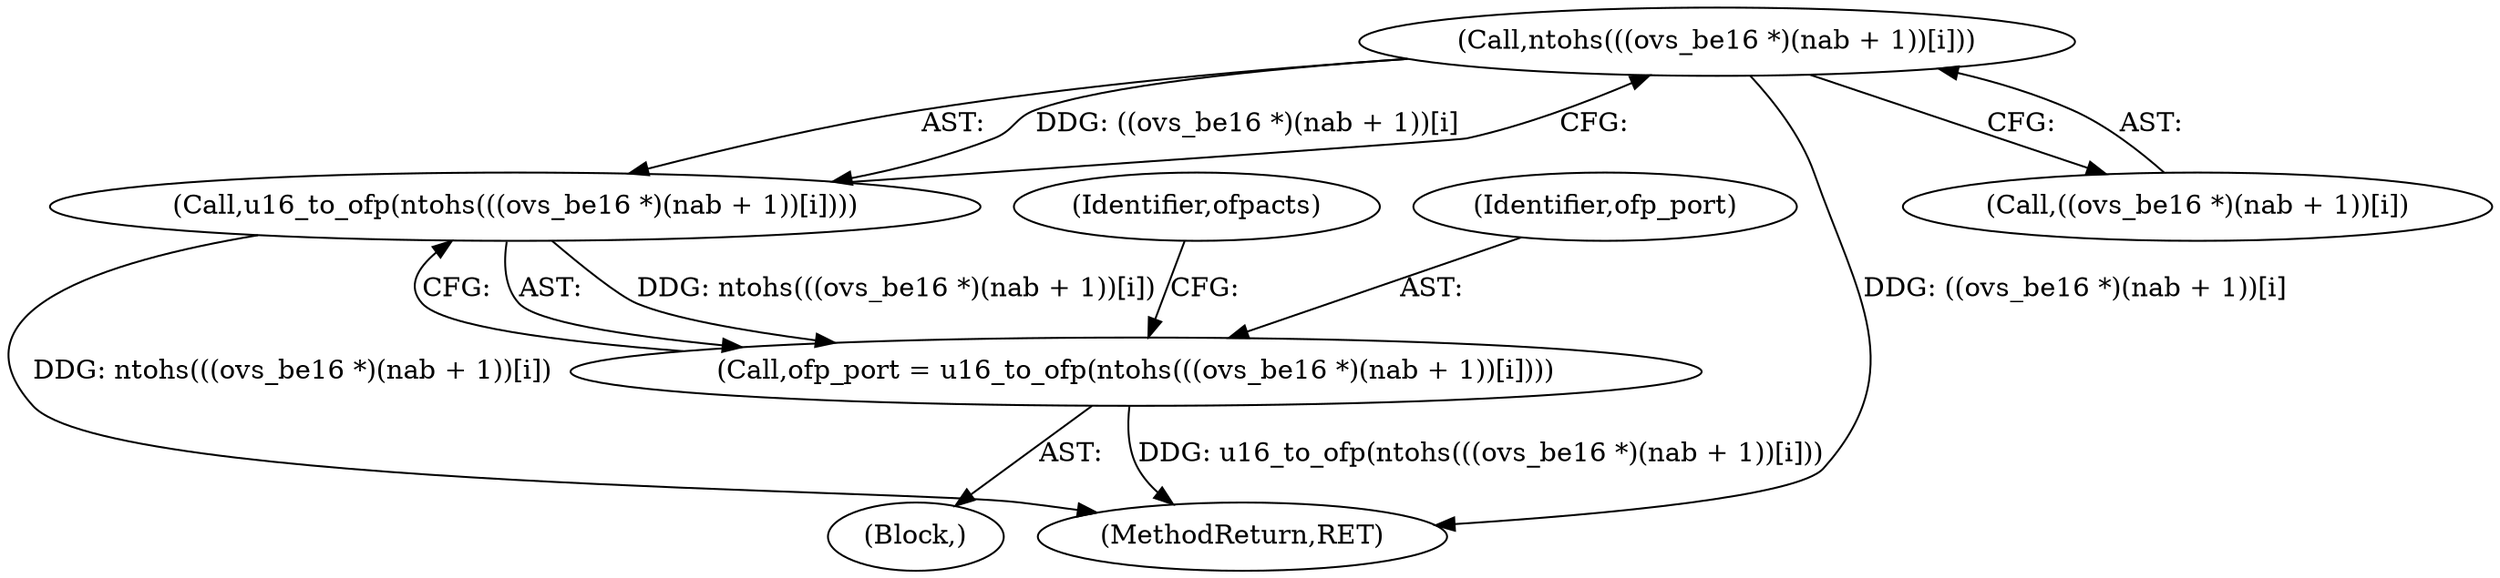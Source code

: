 digraph "1_ovs_9237a63c47bd314b807cda0bd2216264e82edbe8@array" {
"1000378" [label="(Call,ntohs(((ovs_be16 *)(nab + 1))[i]))"];
"1000377" [label="(Call,u16_to_ofp(ntohs(((ovs_be16 *)(nab + 1))[i])))"];
"1000375" [label="(Call,ofp_port = u16_to_ofp(ntohs(((ovs_be16 *)(nab + 1))[i])))"];
"1000379" [label="(Call,((ovs_be16 *)(nab + 1))[i])"];
"1000387" [label="(Identifier,ofpacts)"];
"1000378" [label="(Call,ntohs(((ovs_be16 *)(nab + 1))[i]))"];
"1000377" [label="(Call,u16_to_ofp(ntohs(((ovs_be16 *)(nab + 1))[i])))"];
"1000375" [label="(Call,ofp_port = u16_to_ofp(ntohs(((ovs_be16 *)(nab + 1))[i])))"];
"1000376" [label="(Identifier,ofp_port)"];
"1000373" [label="(Block,)"];
"1000413" [label="(MethodReturn,RET)"];
"1000378" -> "1000377"  [label="AST: "];
"1000378" -> "1000379"  [label="CFG: "];
"1000379" -> "1000378"  [label="AST: "];
"1000377" -> "1000378"  [label="CFG: "];
"1000378" -> "1000413"  [label="DDG: ((ovs_be16 *)(nab + 1))[i]"];
"1000378" -> "1000377"  [label="DDG: ((ovs_be16 *)(nab + 1))[i]"];
"1000377" -> "1000375"  [label="AST: "];
"1000375" -> "1000377"  [label="CFG: "];
"1000377" -> "1000413"  [label="DDG: ntohs(((ovs_be16 *)(nab + 1))[i])"];
"1000377" -> "1000375"  [label="DDG: ntohs(((ovs_be16 *)(nab + 1))[i])"];
"1000375" -> "1000373"  [label="AST: "];
"1000376" -> "1000375"  [label="AST: "];
"1000387" -> "1000375"  [label="CFG: "];
"1000375" -> "1000413"  [label="DDG: u16_to_ofp(ntohs(((ovs_be16 *)(nab + 1))[i]))"];
}
